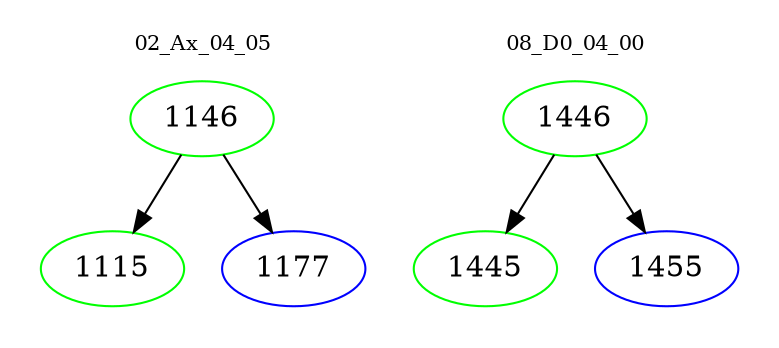 digraph{
subgraph cluster_0 {
color = white
label = "02_Ax_04_05";
fontsize=10;
T0_1146 [label="1146", color="green"]
T0_1146 -> T0_1115 [color="black"]
T0_1115 [label="1115", color="green"]
T0_1146 -> T0_1177 [color="black"]
T0_1177 [label="1177", color="blue"]
}
subgraph cluster_1 {
color = white
label = "08_D0_04_00";
fontsize=10;
T1_1446 [label="1446", color="green"]
T1_1446 -> T1_1445 [color="black"]
T1_1445 [label="1445", color="green"]
T1_1446 -> T1_1455 [color="black"]
T1_1455 [label="1455", color="blue"]
}
}
